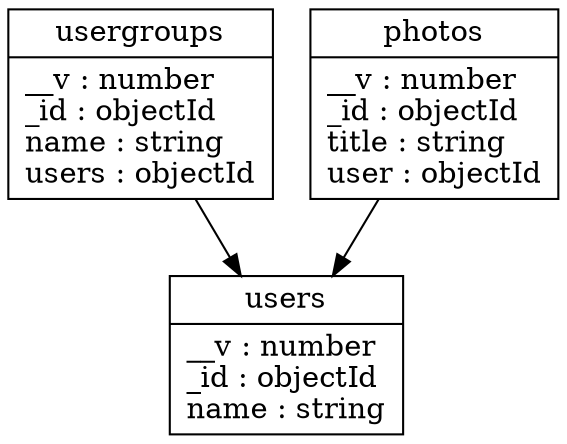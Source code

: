 digraph erd {
	graph [bb="0,0,215.81,196"];
	node [label="\N"];
	usergroups	[height=1.2083,
		label="{usergroups | __v : number\l_id : objectId\lname : string\lusers : objectId}",
		pos="50.766,152.5",
		rects="0,173.5,101.53,195.5 0,109.5,101.53,173.5",
		shape=record,
		width=1.4102];
	users	[height=1.0139,
		label="{users | __v : number\l_id : objectId\lname : string}",
		pos="108.77,36.5",
		rects="63.438,50.5,154.09,72.5 63.438,0.5,154.09,50.5",
		shape=record,
		width=1.2591];
	usergroups -> users	[pos="e,90.843,72.728 72.198,109.37 76.796,100.34 81.668,90.761 86.304,81.649"];
	photos	[height=1.2083,
		label="{photos | __v : number\l_id : objectId\ltitle : string\luser : objectId}",
		pos="167.77,152.5",
		rects="119.72,173.5,215.81,195.5 119.72,109.5,215.81,173.5",
		shape=record,
		width=1.3345];
	photos -> users	[pos="e,127,72.728 145.96,109.37 141.29,100.34 136.33,90.761 131.61,81.649"];
}
